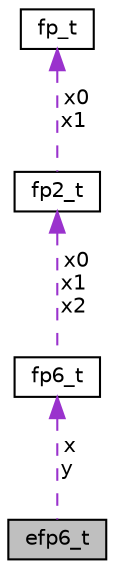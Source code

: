 digraph "efp6_t"
{
 // LATEX_PDF_SIZE
  edge [fontname="Helvetica",fontsize="10",labelfontname="Helvetica",labelfontsize="10"];
  node [fontname="Helvetica",fontsize="10",shape=record];
  Node1 [label="efp6_t",height=0.2,width=0.4,color="black", fillcolor="grey75", style="filled", fontcolor="black",tooltip=" "];
  Node2 -> Node1 [dir="back",color="darkorchid3",fontsize="10",style="dashed",label=" x\ny" ,fontname="Helvetica"];
  Node2 [label="fp6_t",height=0.2,width=0.4,color="black", fillcolor="white", style="filled",URL="$structfp6__t.html",tooltip=" "];
  Node3 -> Node2 [dir="back",color="darkorchid3",fontsize="10",style="dashed",label=" x0\nx1\nx2" ,fontname="Helvetica"];
  Node3 [label="fp2_t",height=0.2,width=0.4,color="black", fillcolor="white", style="filled",URL="$structfp2__t.html",tooltip=" "];
  Node4 -> Node3 [dir="back",color="darkorchid3",fontsize="10",style="dashed",label=" x0\nx1" ,fontname="Helvetica"];
  Node4 [label="fp_t",height=0.2,width=0.4,color="black", fillcolor="white", style="filled",URL="$structfp__t.html",tooltip=" "];
}
